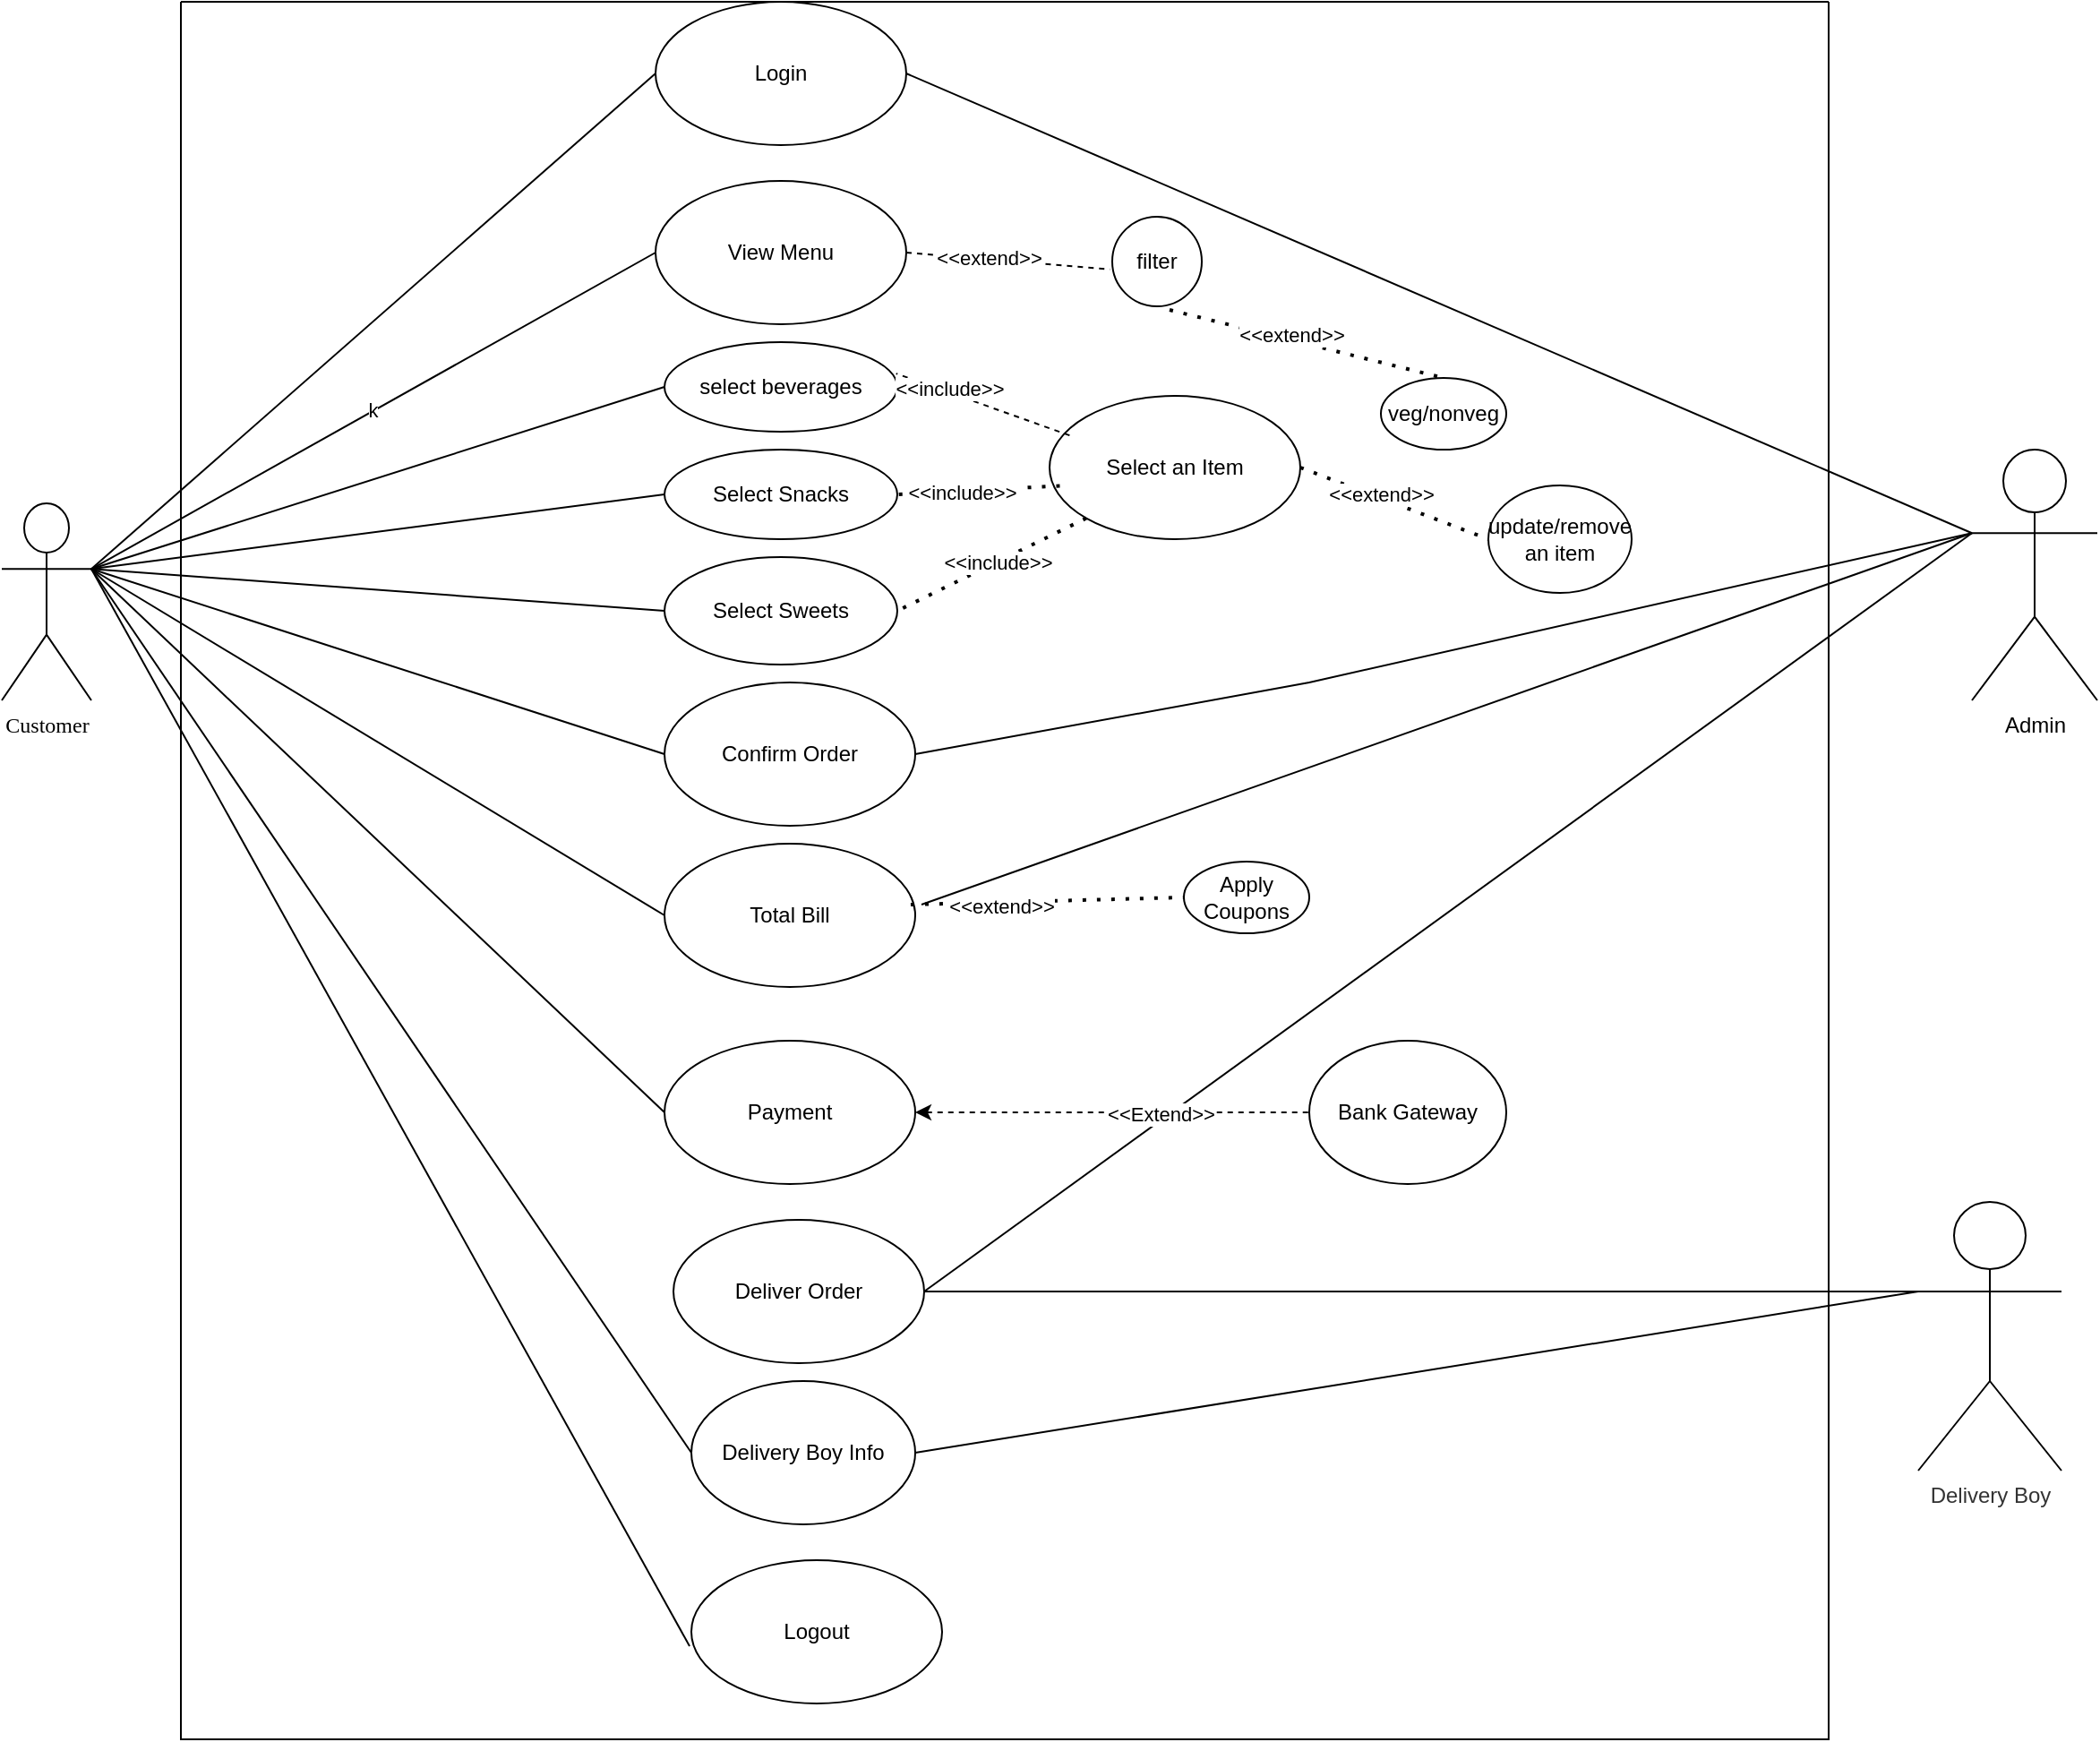 <mxfile version="26.0.12">
  <diagram name="Page-1" id="p0CUtmK5aFzijSbKzOh8">
    <mxGraphModel dx="2323" dy="816" grid="1" gridSize="10" guides="1" tooltips="1" connect="1" arrows="1" fold="1" page="1" pageScale="1" pageWidth="850" pageHeight="1100" math="0" shadow="0">
      <root>
        <mxCell id="0" />
        <mxCell id="1" parent="0" />
        <mxCell id="ei2JF0qVt9yil2GBEKcS-1" value="&lt;font style=&quot;color: rgb(0, 0, 0);&quot;&gt;Customer&lt;/font&gt;&lt;div&gt;&lt;br&gt;&lt;/div&gt;" style="shape=umlActor;verticalLabelPosition=bottom;verticalAlign=top;html=1;outlineConnect=0;fontFamily=Verdana;" parent="1" vertex="1">
          <mxGeometry x="-160" y="420" width="50" height="110" as="geometry" />
        </mxCell>
        <mxCell id="ei2JF0qVt9yil2GBEKcS-19" value="" style="endArrow=none;html=1;rounded=0;exitX=1;exitY=0.333;exitDx=0;exitDy=0;exitPerimeter=0;entryX=0;entryY=0.5;entryDx=0;entryDy=0;" parent="1" source="ei2JF0qVt9yil2GBEKcS-1" target="ei2JF0qVt9yil2GBEKcS-3" edge="1">
          <mxGeometry width="50" height="50" relative="1" as="geometry">
            <mxPoint x="400" y="540" as="sourcePoint" />
            <mxPoint x="450" y="490" as="targetPoint" />
          </mxGeometry>
        </mxCell>
        <mxCell id="ei2JF0qVt9yil2GBEKcS-20" value="k" style="endArrow=none;html=1;rounded=0;exitX=1;exitY=0.333;exitDx=0;exitDy=0;exitPerimeter=0;entryX=0;entryY=0.5;entryDx=0;entryDy=0;" parent="1" source="ei2JF0qVt9yil2GBEKcS-1" target="ei2JF0qVt9yil2GBEKcS-4" edge="1">
          <mxGeometry width="50" height="50" relative="1" as="geometry">
            <mxPoint x="400" y="540" as="sourcePoint" />
            <mxPoint x="450" y="490" as="targetPoint" />
          </mxGeometry>
        </mxCell>
        <mxCell id="ei2JF0qVt9yil2GBEKcS-22" value="" style="endArrow=none;html=1;rounded=0;exitX=1;exitY=0.333;exitDx=0;exitDy=0;exitPerimeter=0;entryX=0;entryY=0.5;entryDx=0;entryDy=0;" parent="1" source="ei2JF0qVt9yil2GBEKcS-1" target="ei2JF0qVt9yil2GBEKcS-6" edge="1">
          <mxGeometry width="50" height="50" relative="1" as="geometry">
            <mxPoint x="400" y="540" as="sourcePoint" />
            <mxPoint x="450" y="490" as="targetPoint" />
          </mxGeometry>
        </mxCell>
        <mxCell id="ei2JF0qVt9yil2GBEKcS-23" value="" style="endArrow=none;html=1;rounded=0;exitX=1;exitY=0.333;exitDx=0;exitDy=0;exitPerimeter=0;entryX=0;entryY=0.5;entryDx=0;entryDy=0;" parent="1" source="ei2JF0qVt9yil2GBEKcS-1" target="ei2JF0qVt9yil2GBEKcS-9" edge="1">
          <mxGeometry width="50" height="50" relative="1" as="geometry">
            <mxPoint x="400" y="540" as="sourcePoint" />
            <mxPoint x="450" y="490" as="targetPoint" />
          </mxGeometry>
        </mxCell>
        <mxCell id="ei2JF0qVt9yil2GBEKcS-24" value="" style="endArrow=none;html=1;rounded=0;entryX=-0.007;entryY=0.6;entryDx=0;entryDy=0;exitX=1;exitY=0.333;exitDx=0;exitDy=0;exitPerimeter=0;entryPerimeter=0;" parent="1" source="ei2JF0qVt9yil2GBEKcS-1" target="ei2JF0qVt9yil2GBEKcS-11" edge="1">
          <mxGeometry width="50" height="50" relative="1" as="geometry">
            <mxPoint x="130" y="400" as="sourcePoint" />
            <mxPoint x="450" y="490" as="targetPoint" />
          </mxGeometry>
        </mxCell>
        <mxCell id="ei2JF0qVt9yil2GBEKcS-26" value="&lt;span style=&quot;background-color: light-dark(#ffffff, var(--ge-dark-color, #121212));&quot;&gt;&lt;font style=&quot;color: rgb(51, 51, 51);&quot;&gt;Delivery Boy&lt;/font&gt;&lt;/span&gt;&lt;div&gt;&lt;br&gt;&lt;/div&gt;" style="shape=umlActor;verticalLabelPosition=bottom;verticalAlign=top;html=1;outlineConnect=0;" parent="1" vertex="1">
          <mxGeometry x="910" y="810" width="80" height="150" as="geometry" />
        </mxCell>
        <mxCell id="ei2JF0qVt9yil2GBEKcS-27" value="" style="endArrow=none;html=1;rounded=0;exitX=1;exitY=0.5;exitDx=0;exitDy=0;entryX=0;entryY=0.333;entryDx=0;entryDy=0;entryPerimeter=0;" parent="1" source="ei2JF0qVt9yil2GBEKcS-10" target="ei2JF0qVt9yil2GBEKcS-26" edge="1">
          <mxGeometry width="50" height="50" relative="1" as="geometry">
            <mxPoint x="400" y="540" as="sourcePoint" />
            <mxPoint x="450" y="490" as="targetPoint" />
          </mxGeometry>
        </mxCell>
        <mxCell id="ei2JF0qVt9yil2GBEKcS-28" value="Admin" style="shape=umlActor;verticalLabelPosition=bottom;verticalAlign=top;html=1;outlineConnect=0;" parent="1" vertex="1">
          <mxGeometry x="940" y="390" width="70" height="140" as="geometry" />
        </mxCell>
        <mxCell id="ei2JF0qVt9yil2GBEKcS-29" value="" style="endArrow=none;html=1;rounded=0;entryX=0;entryY=0.333;entryDx=0;entryDy=0;entryPerimeter=0;exitX=1.025;exitY=0.425;exitDx=0;exitDy=0;exitPerimeter=0;" parent="1" source="ei2JF0qVt9yil2GBEKcS-6" target="ei2JF0qVt9yil2GBEKcS-28" edge="1">
          <mxGeometry width="50" height="50" relative="1" as="geometry">
            <mxPoint x="400" y="540" as="sourcePoint" />
            <mxPoint x="450" y="490" as="targetPoint" />
          </mxGeometry>
        </mxCell>
        <mxCell id="ei2JF0qVt9yil2GBEKcS-30" value="" style="endArrow=none;html=1;rounded=0;exitX=1;exitY=0.5;exitDx=0;exitDy=0;entryX=0;entryY=0.333;entryDx=0;entryDy=0;entryPerimeter=0;" parent="1" source="ei2JF0qVt9yil2GBEKcS-9" target="ei2JF0qVt9yil2GBEKcS-28" edge="1">
          <mxGeometry width="50" height="50" relative="1" as="geometry">
            <mxPoint x="400" y="540" as="sourcePoint" />
            <mxPoint x="450" y="490" as="targetPoint" />
            <Array as="points">
              <mxPoint x="570" y="520" />
            </Array>
          </mxGeometry>
        </mxCell>
        <mxCell id="ei2JF0qVt9yil2GBEKcS-31" value="" style="endArrow=none;html=1;rounded=0;entryX=0;entryY=0.333;entryDx=0;entryDy=0;entryPerimeter=0;exitX=1;exitY=0.5;exitDx=0;exitDy=0;" parent="1" source="ei2JF0qVt9yil2GBEKcS-10" target="ei2JF0qVt9yil2GBEKcS-28" edge="1">
          <mxGeometry width="50" height="50" relative="1" as="geometry">
            <mxPoint x="400" y="540" as="sourcePoint" />
            <mxPoint x="450" y="490" as="targetPoint" />
            <Array as="points" />
          </mxGeometry>
        </mxCell>
        <mxCell id="ei2JF0qVt9yil2GBEKcS-35" value="" style="endArrow=none;html=1;rounded=0;exitX=1;exitY=0.5;exitDx=0;exitDy=0;entryX=0;entryY=0.333;entryDx=0;entryDy=0;entryPerimeter=0;" parent="1" source="ei2JF0qVt9yil2GBEKcS-3" target="ei2JF0qVt9yil2GBEKcS-28" edge="1">
          <mxGeometry width="50" height="50" relative="1" as="geometry">
            <mxPoint x="400" y="540" as="sourcePoint" />
            <mxPoint x="710" y="590" as="targetPoint" />
            <Array as="points" />
          </mxGeometry>
        </mxCell>
        <mxCell id="ei2JF0qVt9yil2GBEKcS-54" value="" style="swimlane;startSize=0;" parent="1" vertex="1">
          <mxGeometry x="-60" y="140" width="920" height="970" as="geometry" />
        </mxCell>
        <mxCell id="ei2JF0qVt9yil2GBEKcS-51" value="Bank Gateway" style="ellipse;whiteSpace=wrap;html=1;" parent="ei2JF0qVt9yil2GBEKcS-54" vertex="1">
          <mxGeometry x="630" y="580" width="110" height="80" as="geometry" />
        </mxCell>
        <mxCell id="TcVtuWjsfBd4rpDje0Aw-1" value="filter" style="ellipse;whiteSpace=wrap;html=1;" parent="ei2JF0qVt9yil2GBEKcS-54" vertex="1">
          <mxGeometry x="520" y="120" width="50" height="50" as="geometry" />
        </mxCell>
        <mxCell id="TcVtuWjsfBd4rpDje0Aw-4" value="veg/nonveg" style="ellipse;whiteSpace=wrap;html=1;" parent="ei2JF0qVt9yil2GBEKcS-54" vertex="1">
          <mxGeometry x="670" y="210" width="70" height="40" as="geometry" />
        </mxCell>
        <mxCell id="TcVtuWjsfBd4rpDje0Aw-5" value="" style="endArrow=none;dashed=1;html=1;dashPattern=1 3;strokeWidth=2;rounded=0;entryX=0.5;entryY=0;entryDx=0;entryDy=0;exitX=0.64;exitY=1.04;exitDx=0;exitDy=0;exitPerimeter=0;" parent="ei2JF0qVt9yil2GBEKcS-54" source="TcVtuWjsfBd4rpDje0Aw-1" target="TcVtuWjsfBd4rpDje0Aw-4" edge="1">
          <mxGeometry width="50" height="50" relative="1" as="geometry">
            <mxPoint x="340" y="360" as="sourcePoint" />
            <mxPoint x="390" y="310" as="targetPoint" />
          </mxGeometry>
        </mxCell>
        <mxCell id="TcVtuWjsfBd4rpDje0Aw-6" value="&amp;lt;&amp;lt;extend&amp;gt;&amp;gt;" style="edgeLabel;html=1;align=center;verticalAlign=middle;resizable=0;points=[];" parent="TcVtuWjsfBd4rpDje0Aw-5" vertex="1" connectable="0">
          <mxGeometry x="-0.122" y="3" relative="1" as="geometry">
            <mxPoint as="offset" />
          </mxGeometry>
        </mxCell>
        <mxCell id="TcVtuWjsfBd4rpDje0Aw-7" value="Apply Coupons" style="ellipse;whiteSpace=wrap;html=1;" parent="ei2JF0qVt9yil2GBEKcS-54" vertex="1">
          <mxGeometry x="560" y="480" width="70" height="40" as="geometry" />
        </mxCell>
        <mxCell id="TcVtuWjsfBd4rpDje0Aw-10" value="update/remove an item" style="ellipse;whiteSpace=wrap;html=1;" parent="ei2JF0qVt9yil2GBEKcS-54" vertex="1">
          <mxGeometry x="730" y="270" width="80" height="60" as="geometry" />
        </mxCell>
        <mxCell id="vGABDnk8EECmOCPEv9nt-1" value="select beverages" style="ellipse;whiteSpace=wrap;html=1;" vertex="1" parent="ei2JF0qVt9yil2GBEKcS-54">
          <mxGeometry x="270" y="190" width="130" height="50" as="geometry" />
        </mxCell>
        <mxCell id="vGABDnk8EECmOCPEv9nt-2" value="Select Snacks" style="ellipse;whiteSpace=wrap;html=1;" vertex="1" parent="ei2JF0qVt9yil2GBEKcS-54">
          <mxGeometry x="270" y="250" width="130" height="50" as="geometry" />
        </mxCell>
        <mxCell id="vGABDnk8EECmOCPEv9nt-3" value="Select Sweets" style="ellipse;whiteSpace=wrap;html=1;" vertex="1" parent="ei2JF0qVt9yil2GBEKcS-54">
          <mxGeometry x="270" y="310" width="130" height="60" as="geometry" />
        </mxCell>
        <mxCell id="ei2JF0qVt9yil2GBEKcS-5" value="Select an Item" style="ellipse;whiteSpace=wrap;html=1;" parent="ei2JF0qVt9yil2GBEKcS-54" vertex="1">
          <mxGeometry x="485" y="220" width="140" height="80" as="geometry" />
        </mxCell>
        <mxCell id="TcVtuWjsfBd4rpDje0Aw-11" value="" style="endArrow=none;dashed=1;html=1;dashPattern=1 3;strokeWidth=2;rounded=0;exitX=1;exitY=0.5;exitDx=0;exitDy=0;entryX=0;entryY=0.5;entryDx=0;entryDy=0;" parent="ei2JF0qVt9yil2GBEKcS-54" source="ei2JF0qVt9yil2GBEKcS-5" target="TcVtuWjsfBd4rpDje0Aw-10" edge="1">
          <mxGeometry width="50" height="50" relative="1" as="geometry">
            <mxPoint x="350" y="360" as="sourcePoint" />
            <mxPoint x="400" y="310" as="targetPoint" />
          </mxGeometry>
        </mxCell>
        <mxCell id="TcVtuWjsfBd4rpDje0Aw-12" value="&amp;lt;&amp;lt;extend&amp;gt;&amp;gt;" style="edgeLabel;html=1;align=center;verticalAlign=middle;resizable=0;points=[];" parent="TcVtuWjsfBd4rpDje0Aw-11" vertex="1" connectable="0">
          <mxGeometry x="-0.167" y="2" relative="1" as="geometry">
            <mxPoint as="offset" />
          </mxGeometry>
        </mxCell>
        <mxCell id="vGABDnk8EECmOCPEv9nt-10" value="" style="endArrow=none;dashed=1;html=1;rounded=0;entryX=0.995;entryY=0.351;entryDx=0;entryDy=0;entryPerimeter=0;exitX=0.08;exitY=0.276;exitDx=0;exitDy=0;exitPerimeter=0;" edge="1" parent="ei2JF0qVt9yil2GBEKcS-54" source="ei2JF0qVt9yil2GBEKcS-5" target="vGABDnk8EECmOCPEv9nt-1">
          <mxGeometry width="50" height="50" relative="1" as="geometry">
            <mxPoint x="260" y="380" as="sourcePoint" />
            <mxPoint x="310" y="330" as="targetPoint" />
          </mxGeometry>
        </mxCell>
        <mxCell id="vGABDnk8EECmOCPEv9nt-16" value="&amp;lt;&amp;lt;include&amp;gt;&amp;gt;" style="edgeLabel;html=1;align=center;verticalAlign=middle;resizable=0;points=[];" vertex="1" connectable="0" parent="vGABDnk8EECmOCPEv9nt-10">
          <mxGeometry x="0.408" y="-3" relative="1" as="geometry">
            <mxPoint y="1" as="offset" />
          </mxGeometry>
        </mxCell>
        <mxCell id="vGABDnk8EECmOCPEv9nt-11" value="" style="endArrow=none;dashed=1;html=1;dashPattern=1 3;strokeWidth=2;rounded=0;entryX=1;entryY=0.5;entryDx=0;entryDy=0;exitX=0.041;exitY=0.628;exitDx=0;exitDy=0;exitPerimeter=0;" edge="1" parent="ei2JF0qVt9yil2GBEKcS-54" source="ei2JF0qVt9yil2GBEKcS-5" target="vGABDnk8EECmOCPEv9nt-2">
          <mxGeometry width="50" height="50" relative="1" as="geometry">
            <mxPoint x="260" y="380" as="sourcePoint" />
            <mxPoint x="310" y="330" as="targetPoint" />
          </mxGeometry>
        </mxCell>
        <mxCell id="vGABDnk8EECmOCPEv9nt-17" value="&amp;lt;&amp;lt;include&amp;gt;&amp;gt;" style="edgeLabel;html=1;align=center;verticalAlign=middle;resizable=0;points=[];" vertex="1" connectable="0" parent="vGABDnk8EECmOCPEv9nt-11">
          <mxGeometry x="0.209" y="1" relative="1" as="geometry">
            <mxPoint as="offset" />
          </mxGeometry>
        </mxCell>
        <mxCell id="vGABDnk8EECmOCPEv9nt-12" value="" style="endArrow=none;dashed=1;html=1;dashPattern=1 3;strokeWidth=2;rounded=0;entryX=1;entryY=0.5;entryDx=0;entryDy=0;exitX=0;exitY=1;exitDx=0;exitDy=0;" edge="1" parent="ei2JF0qVt9yil2GBEKcS-54" source="ei2JF0qVt9yil2GBEKcS-5" target="vGABDnk8EECmOCPEv9nt-3">
          <mxGeometry width="50" height="50" relative="1" as="geometry">
            <mxPoint x="260" y="380" as="sourcePoint" />
            <mxPoint x="310" y="330" as="targetPoint" />
          </mxGeometry>
        </mxCell>
        <mxCell id="vGABDnk8EECmOCPEv9nt-19" value="&amp;lt;&amp;lt;include&amp;gt;&amp;gt;" style="edgeLabel;html=1;align=center;verticalAlign=middle;resizable=0;points=[];" vertex="1" connectable="0" parent="vGABDnk8EECmOCPEv9nt-12">
          <mxGeometry x="-0.052" relative="1" as="geometry">
            <mxPoint as="offset" />
          </mxGeometry>
        </mxCell>
        <mxCell id="ei2JF0qVt9yil2GBEKcS-11" value="Logout" style="ellipse;whiteSpace=wrap;html=1;" parent="ei2JF0qVt9yil2GBEKcS-54" vertex="1">
          <mxGeometry x="285" y="870" width="140" height="80" as="geometry" />
        </mxCell>
        <mxCell id="ei2JF0qVt9yil2GBEKcS-10" value="Deliver Order" style="ellipse;whiteSpace=wrap;html=1;" parent="ei2JF0qVt9yil2GBEKcS-54" vertex="1">
          <mxGeometry x="275" y="680" width="140" height="80" as="geometry" />
        </mxCell>
        <mxCell id="ei2JF0qVt9yil2GBEKcS-40" value="Payment" style="ellipse;whiteSpace=wrap;html=1;" parent="ei2JF0qVt9yil2GBEKcS-54" vertex="1">
          <mxGeometry x="270" y="580" width="140" height="80" as="geometry" />
        </mxCell>
        <mxCell id="ei2JF0qVt9yil2GBEKcS-52" value="" style="endArrow=none;dashed=1;html=1;rounded=0;entryX=0;entryY=0.5;entryDx=0;entryDy=0;exitX=1;exitY=0.5;exitDx=0;exitDy=0;startArrow=classic;startFill=1;" parent="ei2JF0qVt9yil2GBEKcS-54" source="ei2JF0qVt9yil2GBEKcS-40" target="ei2JF0qVt9yil2GBEKcS-51" edge="1">
          <mxGeometry width="50" height="50" relative="1" as="geometry">
            <mxPoint x="330" y="510" as="sourcePoint" />
            <mxPoint x="380" y="460" as="targetPoint" />
          </mxGeometry>
        </mxCell>
        <mxCell id="ei2JF0qVt9yil2GBEKcS-53" value="&amp;lt;&amp;lt;Extend&amp;gt;&amp;gt;" style="edgeLabel;html=1;align=center;verticalAlign=middle;resizable=0;points=[];" parent="ei2JF0qVt9yil2GBEKcS-52" vertex="1" connectable="0">
          <mxGeometry x="0.243" y="-1" relative="1" as="geometry">
            <mxPoint as="offset" />
          </mxGeometry>
        </mxCell>
        <mxCell id="ei2JF0qVt9yil2GBEKcS-6" value="Total Bill" style="ellipse;whiteSpace=wrap;html=1;" parent="ei2JF0qVt9yil2GBEKcS-54" vertex="1">
          <mxGeometry x="270" y="470" width="140" height="80" as="geometry" />
        </mxCell>
        <mxCell id="TcVtuWjsfBd4rpDje0Aw-8" value="" style="endArrow=none;dashed=1;html=1;dashPattern=1 3;strokeWidth=2;rounded=0;entryX=0;entryY=0.5;entryDx=0;entryDy=0;exitX=0.982;exitY=0.425;exitDx=0;exitDy=0;exitPerimeter=0;" parent="ei2JF0qVt9yil2GBEKcS-54" source="ei2JF0qVt9yil2GBEKcS-6" target="TcVtuWjsfBd4rpDje0Aw-7" edge="1">
          <mxGeometry width="50" height="50" relative="1" as="geometry">
            <mxPoint x="400" y="330" as="sourcePoint" />
            <mxPoint x="450" y="280" as="targetPoint" />
          </mxGeometry>
        </mxCell>
        <mxCell id="TcVtuWjsfBd4rpDje0Aw-9" value="&amp;lt;&amp;lt;extend&amp;gt;&amp;gt;" style="edgeLabel;html=1;align=center;verticalAlign=middle;resizable=0;points=[];" parent="TcVtuWjsfBd4rpDje0Aw-8" vertex="1" connectable="0">
          <mxGeometry x="-0.338" y="-2" relative="1" as="geometry">
            <mxPoint as="offset" />
          </mxGeometry>
        </mxCell>
        <mxCell id="ei2JF0qVt9yil2GBEKcS-9" value="Confirm Order" style="ellipse;whiteSpace=wrap;html=1;" parent="ei2JF0qVt9yil2GBEKcS-54" vertex="1">
          <mxGeometry x="270" y="380" width="140" height="80" as="geometry" />
        </mxCell>
        <mxCell id="ei2JF0qVt9yil2GBEKcS-3" value="Login" style="ellipse;whiteSpace=wrap;html=1;" parent="ei2JF0qVt9yil2GBEKcS-54" vertex="1">
          <mxGeometry x="265" width="140" height="80" as="geometry" />
        </mxCell>
        <mxCell id="ei2JF0qVt9yil2GBEKcS-4" value="View Menu" style="ellipse;whiteSpace=wrap;html=1;" parent="ei2JF0qVt9yil2GBEKcS-54" vertex="1">
          <mxGeometry x="265" y="100" width="140" height="80" as="geometry" />
        </mxCell>
        <mxCell id="TcVtuWjsfBd4rpDje0Aw-2" value="" style="endArrow=none;dashed=1;html=1;rounded=0;entryX=-0.025;entryY=0.588;entryDx=0;entryDy=0;entryPerimeter=0;exitX=1;exitY=0.5;exitDx=0;exitDy=0;" parent="ei2JF0qVt9yil2GBEKcS-54" source="ei2JF0qVt9yil2GBEKcS-4" target="TcVtuWjsfBd4rpDje0Aw-1" edge="1">
          <mxGeometry width="50" height="50" relative="1" as="geometry">
            <mxPoint x="400" y="330" as="sourcePoint" />
            <mxPoint x="450" y="280" as="targetPoint" />
          </mxGeometry>
        </mxCell>
        <mxCell id="TcVtuWjsfBd4rpDje0Aw-3" value="&amp;lt;&amp;lt;extend&amp;gt;&amp;gt;" style="edgeLabel;html=1;align=center;verticalAlign=middle;resizable=0;points=[];" parent="TcVtuWjsfBd4rpDje0Aw-2" vertex="1" connectable="0">
          <mxGeometry x="-0.196" y="1" relative="1" as="geometry">
            <mxPoint as="offset" />
          </mxGeometry>
        </mxCell>
        <mxCell id="vGABDnk8EECmOCPEv9nt-21" value="Delivery Boy Info" style="ellipse;whiteSpace=wrap;html=1;" vertex="1" parent="ei2JF0qVt9yil2GBEKcS-54">
          <mxGeometry x="285" y="770" width="125" height="80" as="geometry" />
        </mxCell>
        <mxCell id="vGABDnk8EECmOCPEv9nt-13" value="" style="endArrow=none;html=1;rounded=0;entryX=0;entryY=0.5;entryDx=0;entryDy=0;exitX=1;exitY=0.333;exitDx=0;exitDy=0;exitPerimeter=0;" edge="1" parent="1" source="ei2JF0qVt9yil2GBEKcS-1" target="vGABDnk8EECmOCPEv9nt-1">
          <mxGeometry width="50" height="50" relative="1" as="geometry">
            <mxPoint x="330" y="510" as="sourcePoint" />
            <mxPoint x="380" y="460" as="targetPoint" />
          </mxGeometry>
        </mxCell>
        <mxCell id="vGABDnk8EECmOCPEv9nt-14" value="" style="endArrow=none;html=1;rounded=0;entryX=0;entryY=0.5;entryDx=0;entryDy=0;exitX=1;exitY=0.333;exitDx=0;exitDy=0;exitPerimeter=0;" edge="1" parent="1" source="ei2JF0qVt9yil2GBEKcS-1" target="vGABDnk8EECmOCPEv9nt-2">
          <mxGeometry width="50" height="50" relative="1" as="geometry">
            <mxPoint x="330" y="510" as="sourcePoint" />
            <mxPoint x="380" y="460" as="targetPoint" />
          </mxGeometry>
        </mxCell>
        <mxCell id="vGABDnk8EECmOCPEv9nt-15" value="" style="endArrow=none;html=1;rounded=0;entryX=1;entryY=0.333;entryDx=0;entryDy=0;entryPerimeter=0;exitX=0;exitY=0.5;exitDx=0;exitDy=0;" edge="1" parent="1" source="vGABDnk8EECmOCPEv9nt-3" target="ei2JF0qVt9yil2GBEKcS-1">
          <mxGeometry width="50" height="50" relative="1" as="geometry">
            <mxPoint x="330" y="510" as="sourcePoint" />
            <mxPoint x="380" y="460" as="targetPoint" />
          </mxGeometry>
        </mxCell>
        <mxCell id="ei2JF0qVt9yil2GBEKcS-48" value="" style="endArrow=none;html=1;rounded=0;exitX=0;exitY=0.5;exitDx=0;exitDy=0;entryX=1;entryY=0.333;entryDx=0;entryDy=0;entryPerimeter=0;" parent="1" source="ei2JF0qVt9yil2GBEKcS-40" target="ei2JF0qVt9yil2GBEKcS-1" edge="1">
          <mxGeometry width="50" height="50" relative="1" as="geometry">
            <mxPoint x="360" y="750" as="sourcePoint" />
            <mxPoint x="-100" y="460" as="targetPoint" />
          </mxGeometry>
        </mxCell>
        <mxCell id="vGABDnk8EECmOCPEv9nt-22" value="" style="endArrow=none;html=1;rounded=0;entryX=1;entryY=0.5;entryDx=0;entryDy=0;exitX=0;exitY=0.333;exitDx=0;exitDy=0;exitPerimeter=0;" edge="1" parent="1" source="ei2JF0qVt9yil2GBEKcS-26" target="vGABDnk8EECmOCPEv9nt-21">
          <mxGeometry width="50" height="50" relative="1" as="geometry">
            <mxPoint x="300" y="1040" as="sourcePoint" />
            <mxPoint x="350" y="990" as="targetPoint" />
          </mxGeometry>
        </mxCell>
        <mxCell id="vGABDnk8EECmOCPEv9nt-23" value="" style="endArrow=none;html=1;rounded=0;entryX=1;entryY=0.333;entryDx=0;entryDy=0;entryPerimeter=0;exitX=0;exitY=0.5;exitDx=0;exitDy=0;" edge="1" parent="1" source="vGABDnk8EECmOCPEv9nt-21" target="ei2JF0qVt9yil2GBEKcS-1">
          <mxGeometry width="50" height="50" relative="1" as="geometry">
            <mxPoint x="300" y="1040" as="sourcePoint" />
            <mxPoint x="350" y="990" as="targetPoint" />
          </mxGeometry>
        </mxCell>
      </root>
    </mxGraphModel>
  </diagram>
</mxfile>
